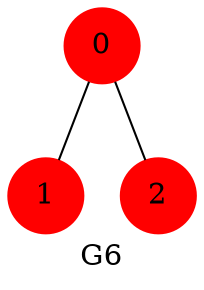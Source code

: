 strict graph G6 {
	graph [label=G6];
	node [color=red,
		shape=circle,
		style=filled
	];
	0 -- 1;
	0 -- 2;
}
